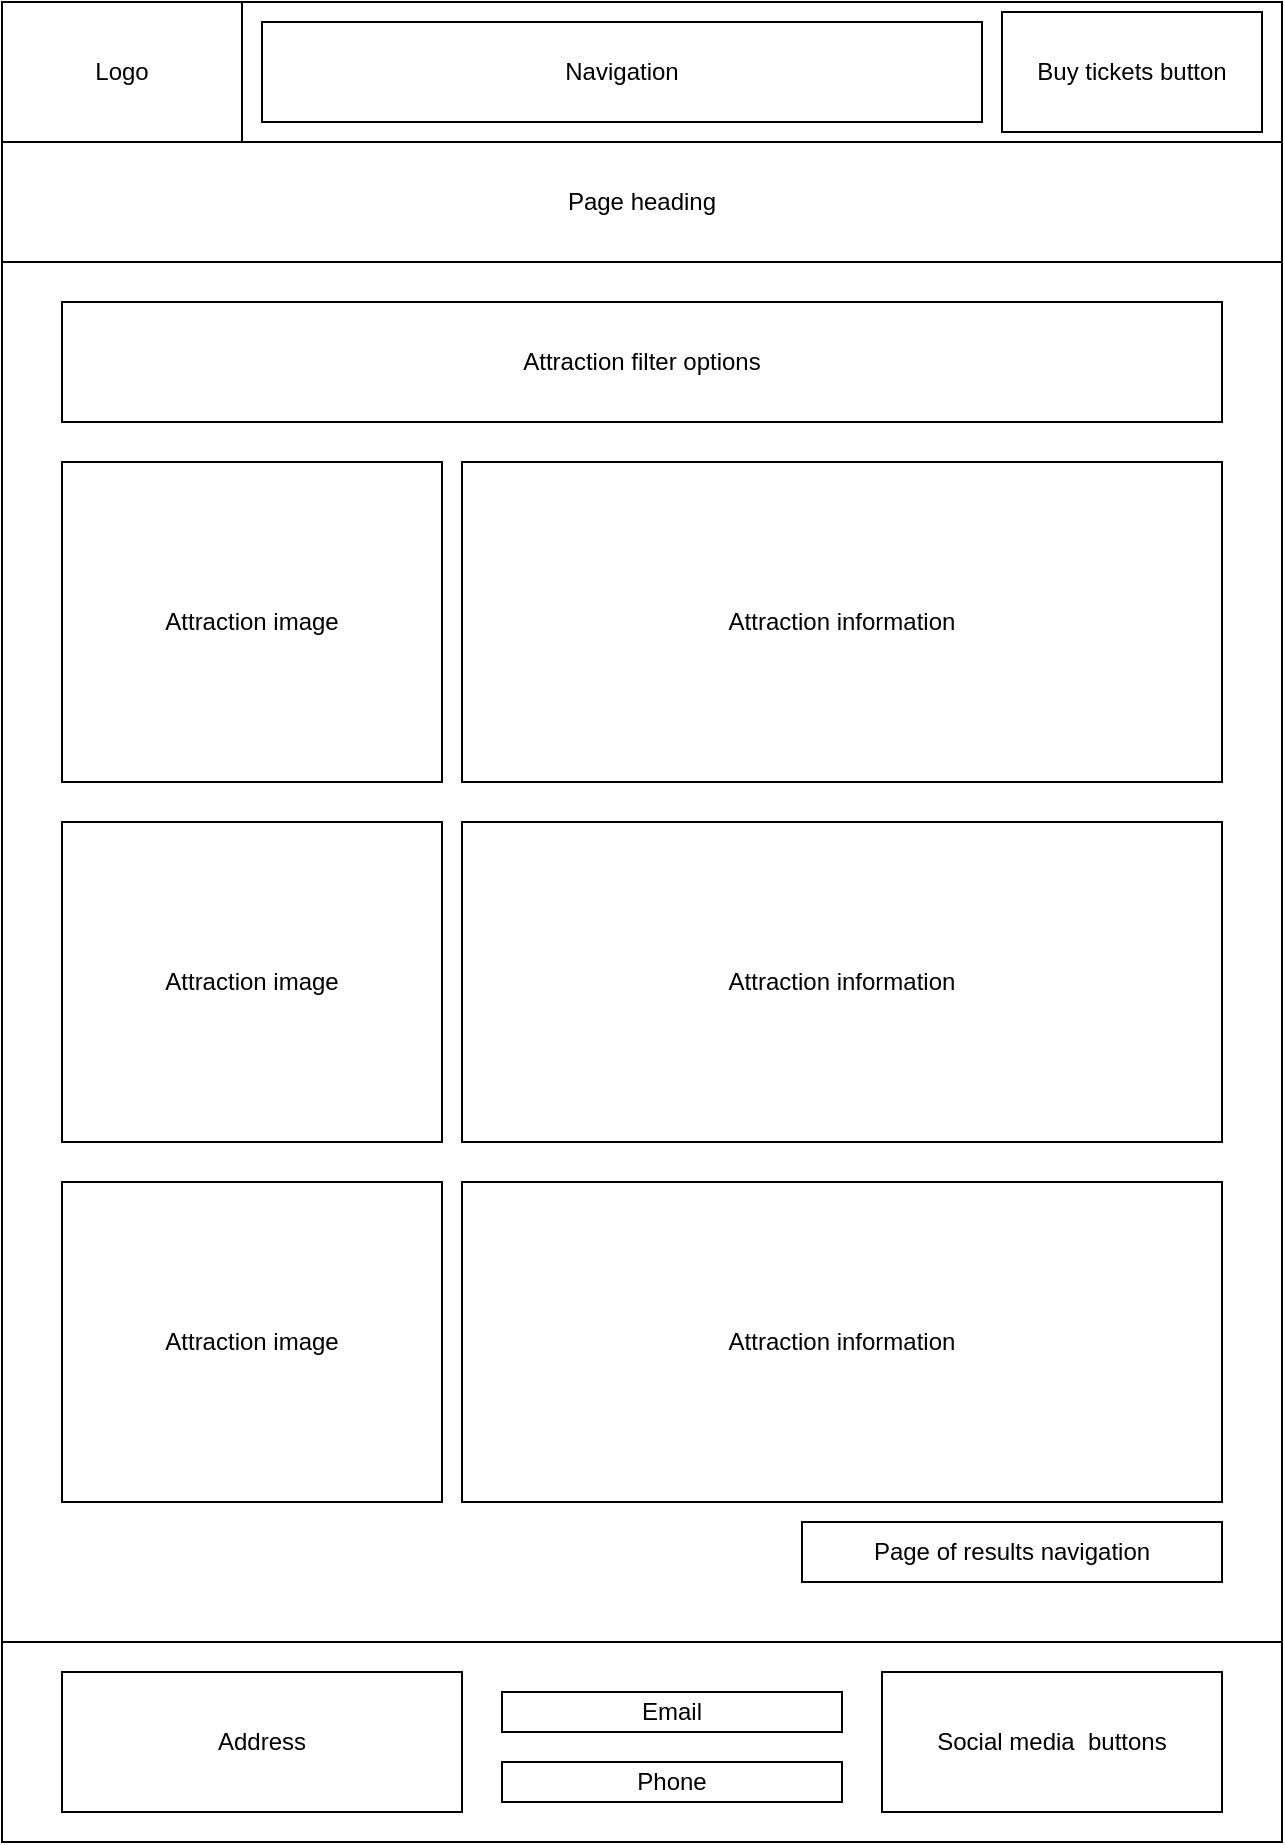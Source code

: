 <mxfile version="13.10.0" type="github"><diagram id="9Hw6Vr-7h3pMYh5VBa0q" name="Page-1"><mxGraphModel dx="781" dy="1113" grid="1" gridSize="10" guides="1" tooltips="1" connect="0" arrows="0" fold="1" page="1" pageScale="1" pageWidth="827" pageHeight="1169" math="0" shadow="0"><root><mxCell id="0"/><mxCell id="1" parent="0"/><mxCell id="3FMGTcq-xvpvnl0HWLI_-1" value="" style="rounded=0;whiteSpace=wrap;html=1;" parent="1" vertex="1"><mxGeometry x="120" y="40" width="640" height="70" as="geometry"/></mxCell><mxCell id="IbGQemOW2Y28JKWkVA5o-1" value="Logo" style="rounded=0;whiteSpace=wrap;html=1;" parent="1" vertex="1"><mxGeometry x="120" y="40" width="120" height="70" as="geometry"/></mxCell><mxCell id="IbGQemOW2Y28JKWkVA5o-2" value="Navigation" style="rounded=0;whiteSpace=wrap;html=1;" parent="1" vertex="1"><mxGeometry x="250" y="50" width="360" height="50" as="geometry"/></mxCell><mxCell id="IbGQemOW2Y28JKWkVA5o-3" value="Page heading" style="rounded=0;whiteSpace=wrap;html=1;" parent="1" vertex="1"><mxGeometry x="120" y="110" width="640" height="60" as="geometry"/></mxCell><mxCell id="IbGQemOW2Y28JKWkVA5o-4" value="" style="rounded=0;whiteSpace=wrap;html=1;" parent="1" vertex="1"><mxGeometry x="120" y="170" width="640" height="690" as="geometry"/></mxCell><mxCell id="IbGQemOW2Y28JKWkVA5o-5" value="" style="rounded=0;whiteSpace=wrap;html=1;" parent="1" vertex="1"><mxGeometry x="120" y="860" width="640" height="100" as="geometry"/></mxCell><mxCell id="IbGQemOW2Y28JKWkVA5o-6" value="Buy tickets button" style="rounded=0;whiteSpace=wrap;html=1;" parent="1" vertex="1"><mxGeometry x="620" y="45" width="130" height="60" as="geometry"/></mxCell><mxCell id="IbGQemOW2Y28JKWkVA5o-24" value="Address" style="rounded=0;whiteSpace=wrap;html=1;" parent="1" vertex="1"><mxGeometry x="150" y="875" width="200" height="70" as="geometry"/></mxCell><mxCell id="IbGQemOW2Y28JKWkVA5o-25" value="Email" style="rounded=0;whiteSpace=wrap;html=1;" parent="1" vertex="1"><mxGeometry x="370" y="885" width="170" height="20" as="geometry"/></mxCell><mxCell id="IbGQemOW2Y28JKWkVA5o-26" value="Phone" style="rounded=0;whiteSpace=wrap;html=1;" parent="1" vertex="1"><mxGeometry x="370" y="920" width="170" height="20" as="geometry"/></mxCell><mxCell id="KosM86OykD-GGUn84nff-3" value="Social media&amp;nbsp; buttons" style="rounded=0;whiteSpace=wrap;html=1;" parent="1" vertex="1"><mxGeometry x="560" y="875" width="170" height="70" as="geometry"/></mxCell><mxCell id="QhI4gByAdpFaVDs14N9i-1" value="Attraction filter options" style="rounded=0;whiteSpace=wrap;html=1;" vertex="1" parent="1"><mxGeometry x="150" y="190" width="580" height="60" as="geometry"/></mxCell><mxCell id="QhI4gByAdpFaVDs14N9i-11" value="Page of results navigation" style="rounded=0;whiteSpace=wrap;html=1;" vertex="1" parent="1"><mxGeometry x="520" y="800" width="210" height="30" as="geometry"/></mxCell><mxCell id="QhI4gByAdpFaVDs14N9i-13" value="Attraction image" style="rounded=0;whiteSpace=wrap;html=1;" vertex="1" parent="1"><mxGeometry x="150" y="270" width="190" height="160" as="geometry"/></mxCell><mxCell id="QhI4gByAdpFaVDs14N9i-14" value="Attraction information" style="rounded=0;whiteSpace=wrap;html=1;" vertex="1" parent="1"><mxGeometry x="350" y="270" width="380" height="160" as="geometry"/></mxCell><mxCell id="QhI4gByAdpFaVDs14N9i-15" value="Attraction image" style="rounded=0;whiteSpace=wrap;html=1;" vertex="1" parent="1"><mxGeometry x="150" y="450" width="190" height="160" as="geometry"/></mxCell><mxCell id="QhI4gByAdpFaVDs14N9i-16" value="Attraction information" style="rounded=0;whiteSpace=wrap;html=1;" vertex="1" parent="1"><mxGeometry x="350" y="450" width="380" height="160" as="geometry"/></mxCell><mxCell id="QhI4gByAdpFaVDs14N9i-17" value="Attraction image" style="rounded=0;whiteSpace=wrap;html=1;" vertex="1" parent="1"><mxGeometry x="150" y="630" width="190" height="160" as="geometry"/></mxCell><mxCell id="QhI4gByAdpFaVDs14N9i-18" value="Attraction information" style="rounded=0;whiteSpace=wrap;html=1;" vertex="1" parent="1"><mxGeometry x="350" y="630" width="380" height="160" as="geometry"/></mxCell></root></mxGraphModel></diagram></mxfile>